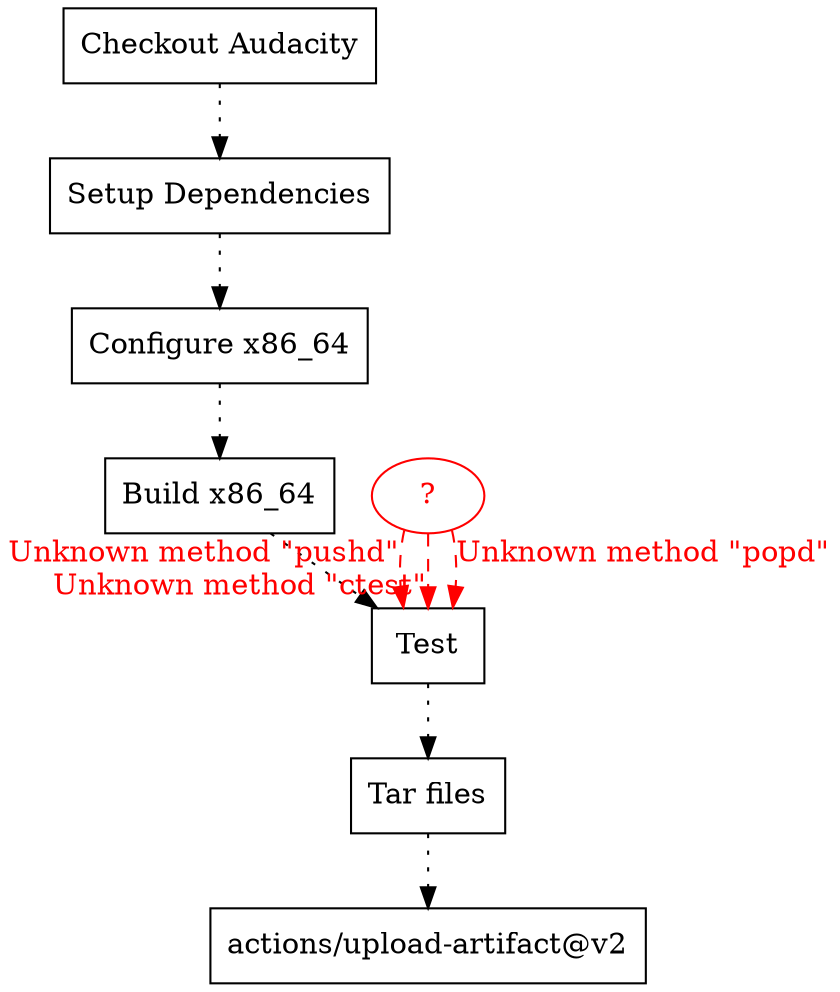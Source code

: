 digraph {
	"Checkout Audacity" [shape=rect]
	"Setup Dependencies" [shape=rect]
	"Configure x86_64" [shape=rect]
	"Build x86_64" [shape=rect]
	Test [shape=rect]
	"Tar files" [shape=rect]
	"actions/upload-artifact@v2" [shape=rect]
	"?" [shape=rect]
	"?" [color=red fontcolor=red shape=ellipse]
	"Checkout Audacity" -> "Setup Dependencies" [style=dotted xlabel=""]
	"Setup Dependencies" -> "Configure x86_64" [style=dotted xlabel=""]
	"Configure x86_64" -> "Build x86_64" [style=dotted xlabel=""]
	"Build x86_64" -> Test [style=dotted xlabel=""]
	Test -> "Tar files" [style=dotted xlabel=""]
	"Tar files" -> "actions/upload-artifact@v2" [style=dotted xlabel=""]
	"?" -> Test [color=red fontcolor=red style=dashed xlabel="Unknown method \"pushd\""]
	"?" -> Test [color=red fontcolor=red style=dashed xlabel="Unknown method \"ctest\""]
	"?" -> Test [color=red fontcolor=red style=dashed xlabel="Unknown method \"popd\""]
}
